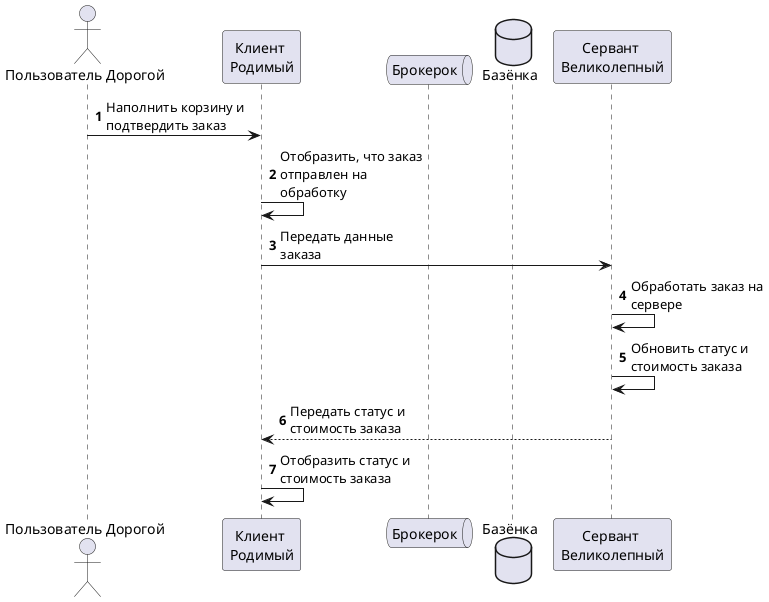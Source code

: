 @startuml
autonumber
skinparam MaxMessageSize 150
Actor "Пользователь Дорогой" as u order 10
participant "Клиент \nРодимый" as c order 20
participant "Сервант \nВеликолепный" as s order 30
queue "Брокерок" as br order 25
database "Базёнка" as db order 27
u -> c: Наполнить корзину и подтвердить заказ
c -> c: Отобразить, что заказ отправлен на обработку
c -> s: Передать данные заказа
s -> s: Обработать заказ на сервере
!$st = "статус и стоимость заказа"
s -> s: Обновить $st
s --> c: Передать $st
c -> c: Отобразить $st
@enduml